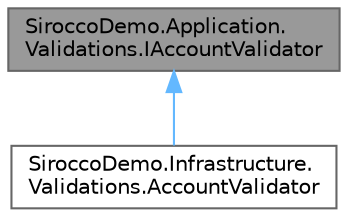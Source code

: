 digraph "SiroccoDemo.Application.Validations.IAccountValidator"
{
 // LATEX_PDF_SIZE
  bgcolor="transparent";
  edge [fontname=Helvetica,fontsize=10,labelfontname=Helvetica,labelfontsize=10];
  node [fontname=Helvetica,fontsize=10,shape=box,height=0.2,width=0.4];
  Node1 [id="Node000001",label="SiroccoDemo.Application.\lValidations.IAccountValidator",height=0.2,width=0.4,color="gray40", fillcolor="grey60", style="filled", fontcolor="black",tooltip=" "];
  Node1 -> Node2 [id="edge1_Node000001_Node000002",dir="back",color="steelblue1",style="solid",tooltip=" "];
  Node2 [id="Node000002",label="SiroccoDemo.Infrastructure.\lValidations.AccountValidator",height=0.2,width=0.4,color="gray40", fillcolor="white", style="filled",URL="$class_sirocco_demo_1_1_infrastructure_1_1_validations_1_1_account_validator.html",tooltip=" "];
}

